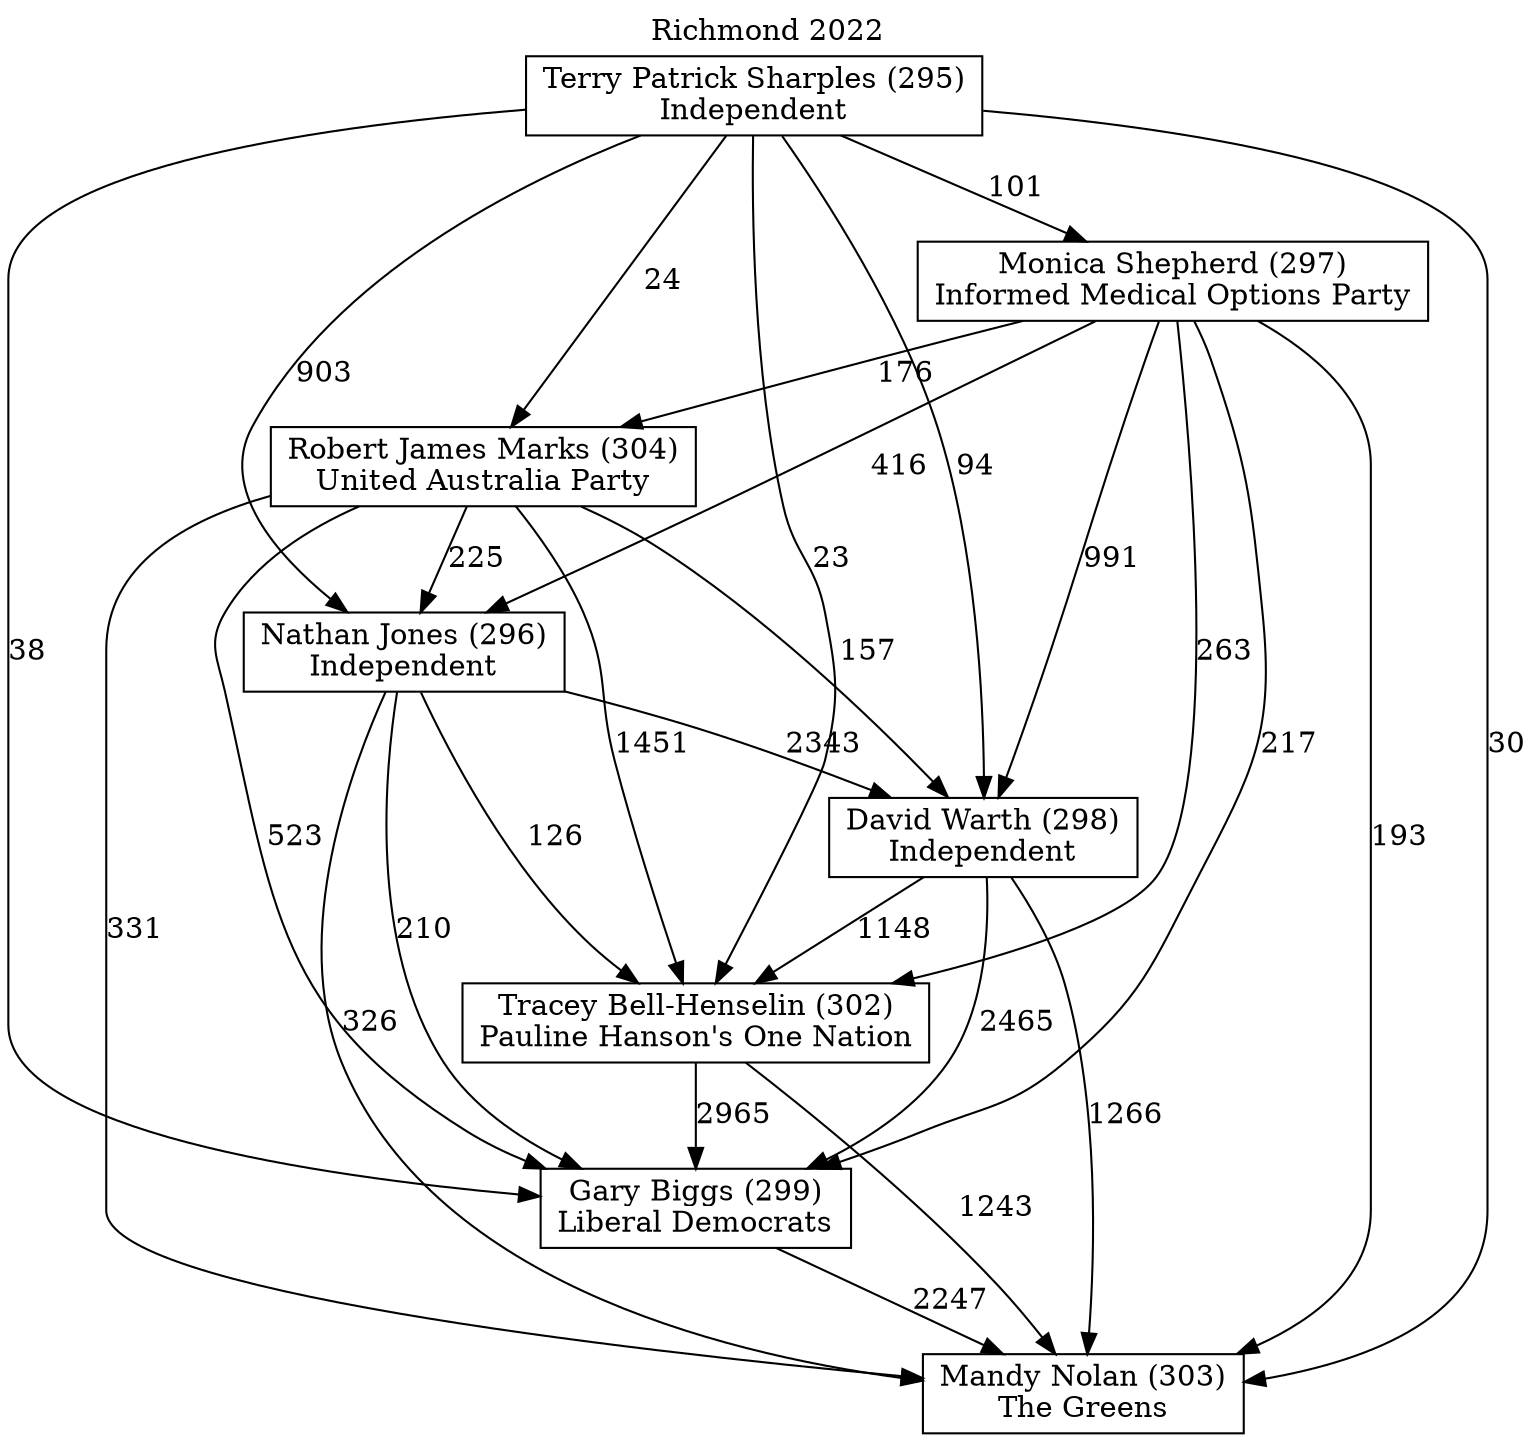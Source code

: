 // House preference flow
digraph "Mandy Nolan (303)_Richmond_2022" {
	graph [label="Richmond 2022" labelloc=t mclimit=10]
	node [shape=box]
	"Robert James Marks (304)" [label="Robert James Marks (304)
United Australia Party"]
	"David Warth (298)" [label="David Warth (298)
Independent"]
	"Gary Biggs (299)" [label="Gary Biggs (299)
Liberal Democrats"]
	"Tracey Bell-Henselin (302)" [label="Tracey Bell-Henselin (302)
Pauline Hanson's One Nation"]
	"Nathan Jones (296)" [label="Nathan Jones (296)
Independent"]
	"Terry Patrick Sharples (295)" [label="Terry Patrick Sharples (295)
Independent"]
	"Monica Shepherd (297)" [label="Monica Shepherd (297)
Informed Medical Options Party"]
	"Mandy Nolan (303)" [label="Mandy Nolan (303)
The Greens"]
	"Terry Patrick Sharples (295)" -> "David Warth (298)" [label=94]
	"Tracey Bell-Henselin (302)" -> "Mandy Nolan (303)" [label=1243]
	"Terry Patrick Sharples (295)" -> "Robert James Marks (304)" [label=24]
	"David Warth (298)" -> "Mandy Nolan (303)" [label=1266]
	"Robert James Marks (304)" -> "Tracey Bell-Henselin (302)" [label=1451]
	"Terry Patrick Sharples (295)" -> "Monica Shepherd (297)" [label=101]
	"Terry Patrick Sharples (295)" -> "Gary Biggs (299)" [label=38]
	"Monica Shepherd (297)" -> "Gary Biggs (299)" [label=217]
	"Terry Patrick Sharples (295)" -> "Tracey Bell-Henselin (302)" [label=23]
	"Nathan Jones (296)" -> "David Warth (298)" [label=2343]
	"Monica Shepherd (297)" -> "David Warth (298)" [label=991]
	"Monica Shepherd (297)" -> "Robert James Marks (304)" [label=176]
	"Nathan Jones (296)" -> "Mandy Nolan (303)" [label=326]
	"Robert James Marks (304)" -> "Gary Biggs (299)" [label=523]
	"David Warth (298)" -> "Tracey Bell-Henselin (302)" [label=1148]
	"Tracey Bell-Henselin (302)" -> "Gary Biggs (299)" [label=2965]
	"Monica Shepherd (297)" -> "Mandy Nolan (303)" [label=193]
	"Monica Shepherd (297)" -> "Tracey Bell-Henselin (302)" [label=263]
	"Robert James Marks (304)" -> "David Warth (298)" [label=157]
	"Nathan Jones (296)" -> "Tracey Bell-Henselin (302)" [label=126]
	"David Warth (298)" -> "Gary Biggs (299)" [label=2465]
	"Terry Patrick Sharples (295)" -> "Nathan Jones (296)" [label=903]
	"Robert James Marks (304)" -> "Nathan Jones (296)" [label=225]
	"Terry Patrick Sharples (295)" -> "Mandy Nolan (303)" [label=30]
	"Robert James Marks (304)" -> "Mandy Nolan (303)" [label=331]
	"Gary Biggs (299)" -> "Mandy Nolan (303)" [label=2247]
	"Monica Shepherd (297)" -> "Nathan Jones (296)" [label=416]
	"Nathan Jones (296)" -> "Gary Biggs (299)" [label=210]
}
